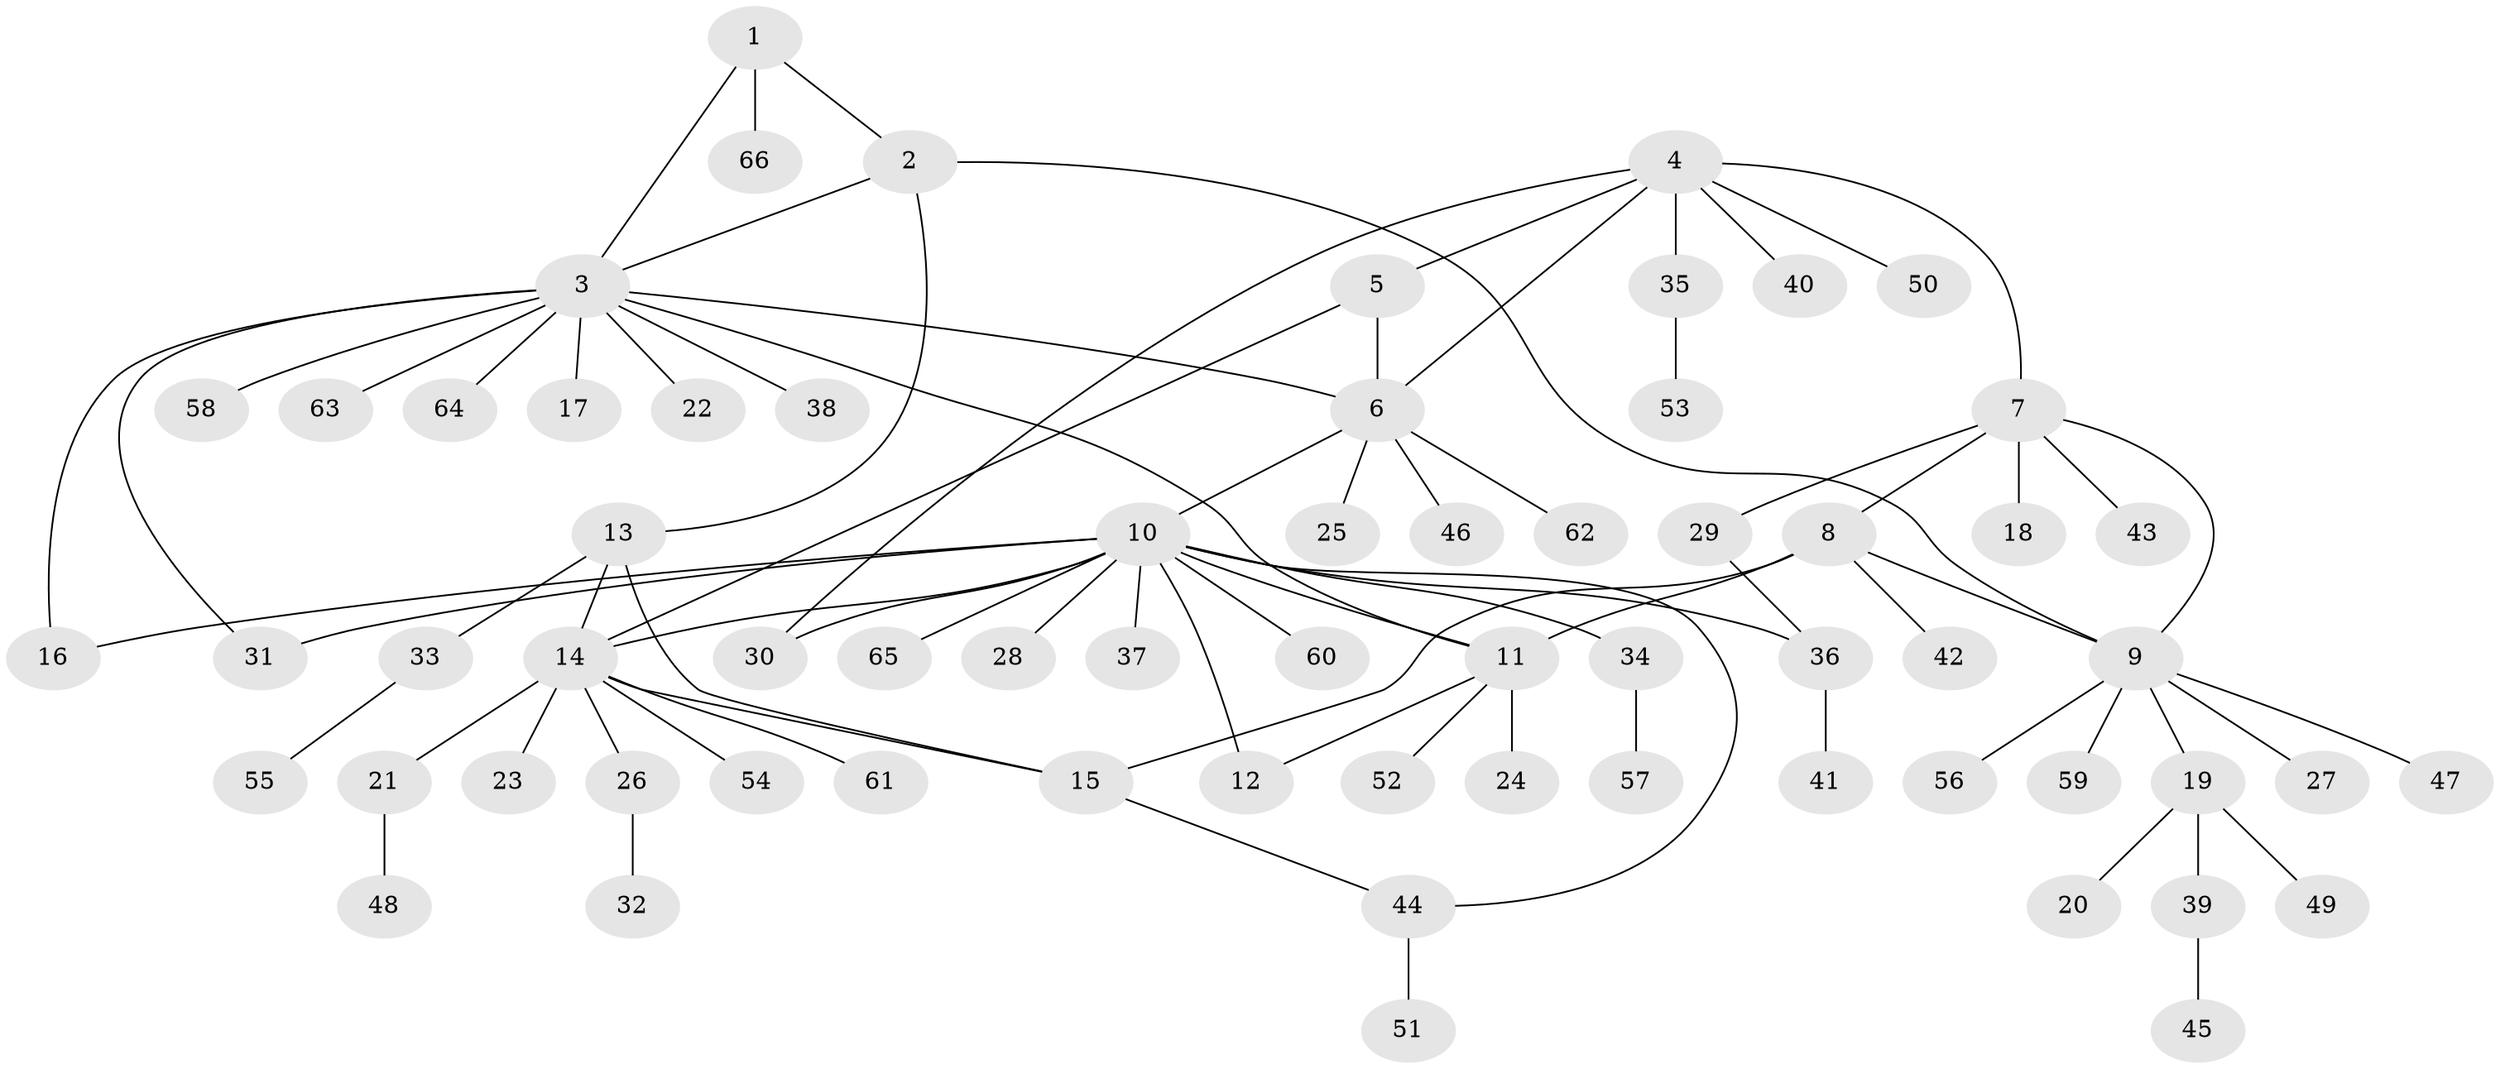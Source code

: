 // coarse degree distribution, {2: 0.030303030303030304, 3: 0.030303030303030304, 1: 0.8181818181818182, 8: 0.030303030303030304, 5: 0.030303030303030304, 7: 0.030303030303030304, 16: 0.030303030303030304}
// Generated by graph-tools (version 1.1) at 2025/58/03/04/25 21:58:46]
// undirected, 66 vertices, 81 edges
graph export_dot {
graph [start="1"]
  node [color=gray90,style=filled];
  1;
  2;
  3;
  4;
  5;
  6;
  7;
  8;
  9;
  10;
  11;
  12;
  13;
  14;
  15;
  16;
  17;
  18;
  19;
  20;
  21;
  22;
  23;
  24;
  25;
  26;
  27;
  28;
  29;
  30;
  31;
  32;
  33;
  34;
  35;
  36;
  37;
  38;
  39;
  40;
  41;
  42;
  43;
  44;
  45;
  46;
  47;
  48;
  49;
  50;
  51;
  52;
  53;
  54;
  55;
  56;
  57;
  58;
  59;
  60;
  61;
  62;
  63;
  64;
  65;
  66;
  1 -- 2;
  1 -- 3;
  1 -- 66;
  2 -- 3;
  2 -- 9;
  2 -- 13;
  3 -- 6;
  3 -- 11;
  3 -- 16;
  3 -- 17;
  3 -- 22;
  3 -- 31;
  3 -- 38;
  3 -- 58;
  3 -- 63;
  3 -- 64;
  4 -- 5;
  4 -- 6;
  4 -- 7;
  4 -- 30;
  4 -- 35;
  4 -- 40;
  4 -- 50;
  5 -- 6;
  5 -- 14;
  6 -- 10;
  6 -- 25;
  6 -- 46;
  6 -- 62;
  7 -- 8;
  7 -- 9;
  7 -- 18;
  7 -- 29;
  7 -- 43;
  8 -- 9;
  8 -- 11;
  8 -- 15;
  8 -- 42;
  9 -- 19;
  9 -- 27;
  9 -- 47;
  9 -- 56;
  9 -- 59;
  10 -- 11;
  10 -- 12;
  10 -- 14;
  10 -- 16;
  10 -- 28;
  10 -- 30;
  10 -- 31;
  10 -- 34;
  10 -- 36;
  10 -- 37;
  10 -- 44;
  10 -- 60;
  10 -- 65;
  11 -- 12;
  11 -- 24;
  11 -- 52;
  13 -- 14;
  13 -- 15;
  13 -- 33;
  14 -- 15;
  14 -- 21;
  14 -- 23;
  14 -- 26;
  14 -- 54;
  14 -- 61;
  15 -- 44;
  19 -- 20;
  19 -- 39;
  19 -- 49;
  21 -- 48;
  26 -- 32;
  29 -- 36;
  33 -- 55;
  34 -- 57;
  35 -- 53;
  36 -- 41;
  39 -- 45;
  44 -- 51;
}
